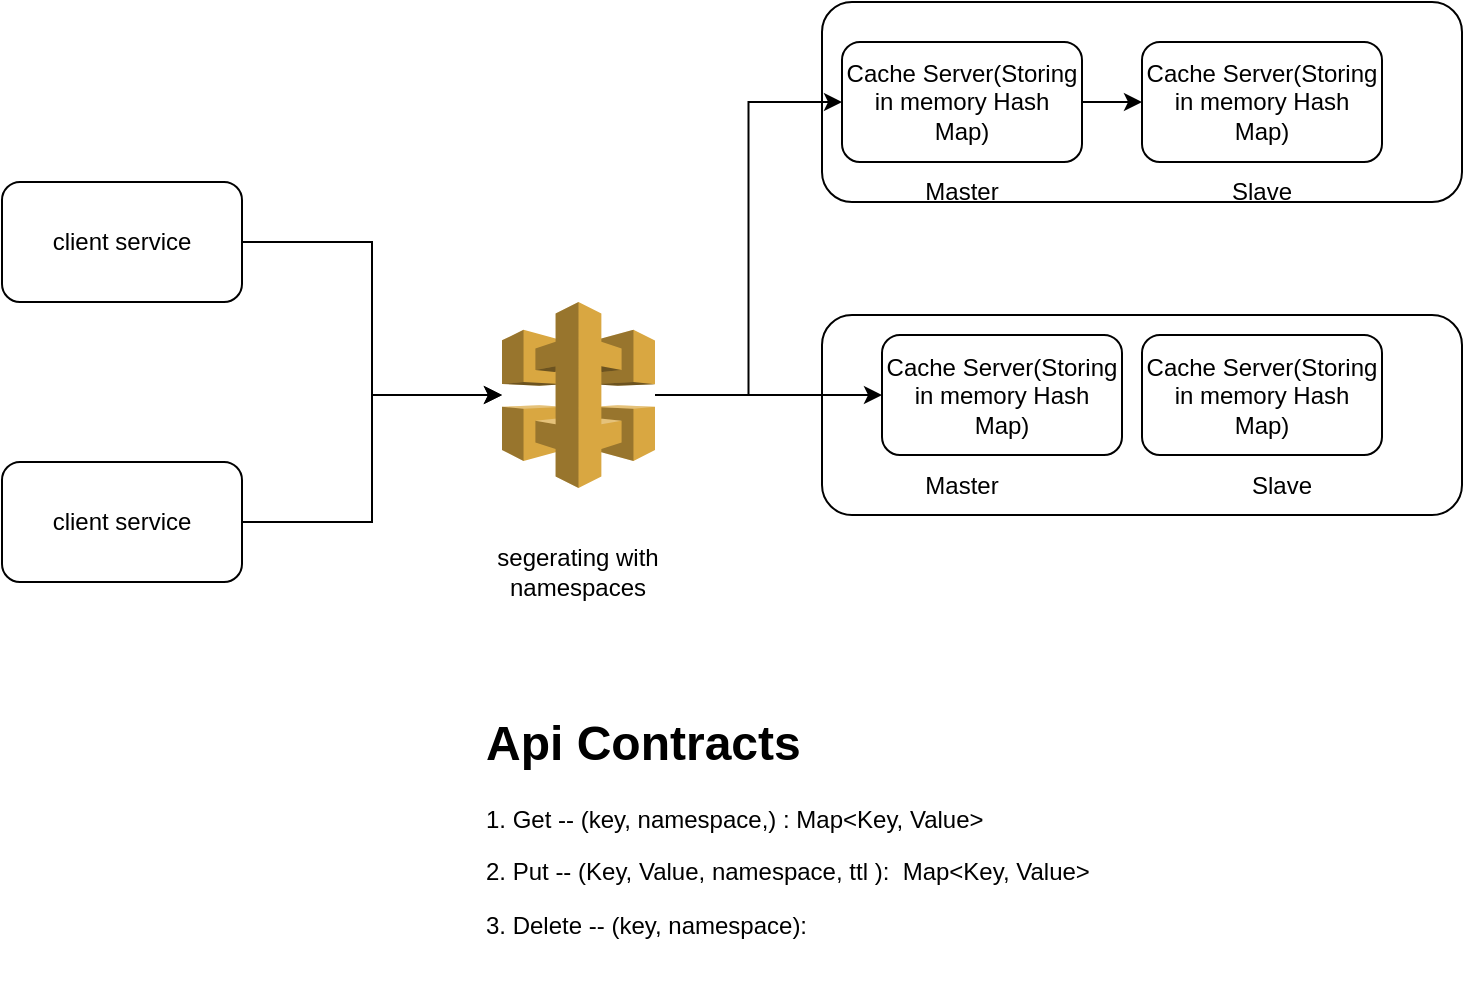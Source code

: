 <mxfile version="24.8.0">
  <diagram name="Page-1" id="PGCgYU2IwTzHUpVKQciu">
    <mxGraphModel dx="940" dy="591" grid="1" gridSize="10" guides="1" tooltips="1" connect="1" arrows="1" fold="1" page="1" pageScale="1" pageWidth="827" pageHeight="1169" math="0" shadow="0">
      <root>
        <mxCell id="0" />
        <mxCell id="1" parent="0" />
        <mxCell id="Uwe8r49jpmDSMj1WQ2Ow-19" value="" style="rounded=1;whiteSpace=wrap;html=1;" vertex="1" parent="1">
          <mxGeometry x="530" y="286.5" width="320" height="100" as="geometry" />
        </mxCell>
        <mxCell id="Uwe8r49jpmDSMj1WQ2Ow-14" value="" style="rounded=1;whiteSpace=wrap;html=1;" vertex="1" parent="1">
          <mxGeometry x="530" y="130" width="320" height="100" as="geometry" />
        </mxCell>
        <mxCell id="Uwe8r49jpmDSMj1WQ2Ow-4" style="edgeStyle=orthogonalEdgeStyle;rounded=0;orthogonalLoop=1;jettySize=auto;html=1;" edge="1" parent="1" source="Uwe8r49jpmDSMj1WQ2Ow-1" target="Uwe8r49jpmDSMj1WQ2Ow-3">
          <mxGeometry relative="1" as="geometry" />
        </mxCell>
        <mxCell id="Uwe8r49jpmDSMj1WQ2Ow-1" value="client service" style="rounded=1;whiteSpace=wrap;html=1;" vertex="1" parent="1">
          <mxGeometry x="120" y="220" width="120" height="60" as="geometry" />
        </mxCell>
        <mxCell id="Uwe8r49jpmDSMj1WQ2Ow-5" style="edgeStyle=orthogonalEdgeStyle;rounded=0;orthogonalLoop=1;jettySize=auto;html=1;exitX=1;exitY=0.5;exitDx=0;exitDy=0;" edge="1" parent="1" source="Uwe8r49jpmDSMj1WQ2Ow-2" target="Uwe8r49jpmDSMj1WQ2Ow-3">
          <mxGeometry relative="1" as="geometry" />
        </mxCell>
        <mxCell id="Uwe8r49jpmDSMj1WQ2Ow-2" value="client service" style="rounded=1;whiteSpace=wrap;html=1;" vertex="1" parent="1">
          <mxGeometry x="120" y="360" width="120" height="60" as="geometry" />
        </mxCell>
        <mxCell id="Uwe8r49jpmDSMj1WQ2Ow-9" style="edgeStyle=orthogonalEdgeStyle;rounded=0;orthogonalLoop=1;jettySize=auto;html=1;entryX=0;entryY=0.5;entryDx=0;entryDy=0;" edge="1" parent="1" source="Uwe8r49jpmDSMj1WQ2Ow-3" target="Uwe8r49jpmDSMj1WQ2Ow-7">
          <mxGeometry relative="1" as="geometry">
            <Array as="points">
              <mxPoint x="540" y="327" />
            </Array>
          </mxGeometry>
        </mxCell>
        <mxCell id="Uwe8r49jpmDSMj1WQ2Ow-10" style="edgeStyle=orthogonalEdgeStyle;rounded=0;orthogonalLoop=1;jettySize=auto;html=1;entryX=0;entryY=0.5;entryDx=0;entryDy=0;" edge="1" parent="1" source="Uwe8r49jpmDSMj1WQ2Ow-3" target="Uwe8r49jpmDSMj1WQ2Ow-6">
          <mxGeometry relative="1" as="geometry" />
        </mxCell>
        <mxCell id="Uwe8r49jpmDSMj1WQ2Ow-3" value="" style="outlineConnect=0;dashed=0;verticalLabelPosition=bottom;verticalAlign=top;align=center;html=1;shape=mxgraph.aws3.api_gateway;fillColor=#D9A741;gradientColor=none;" vertex="1" parent="1">
          <mxGeometry x="370" y="280" width="76.5" height="93" as="geometry" />
        </mxCell>
        <mxCell id="Uwe8r49jpmDSMj1WQ2Ow-6" value="Cache Server(Storing in memory Hash Map)" style="rounded=1;whiteSpace=wrap;html=1;" vertex="1" parent="1">
          <mxGeometry x="540" y="150" width="120" height="60" as="geometry" />
        </mxCell>
        <mxCell id="Uwe8r49jpmDSMj1WQ2Ow-7" value="Cache Server(Storing in memory Hash Map)" style="rounded=1;whiteSpace=wrap;html=1;" vertex="1" parent="1">
          <mxGeometry x="560" y="296.5" width="120" height="60" as="geometry" />
        </mxCell>
        <mxCell id="Uwe8r49jpmDSMj1WQ2Ow-8" value="segerating with namespaces" style="text;html=1;align=center;verticalAlign=middle;whiteSpace=wrap;rounded=0;" vertex="1" parent="1">
          <mxGeometry x="338.25" y="400" width="140" height="30" as="geometry" />
        </mxCell>
        <mxCell id="Uwe8r49jpmDSMj1WQ2Ow-16" value="" style="edgeStyle=orthogonalEdgeStyle;rounded=0;orthogonalLoop=1;jettySize=auto;html=1;" edge="1" parent="1" source="Uwe8r49jpmDSMj1WQ2Ow-6" target="Uwe8r49jpmDSMj1WQ2Ow-15">
          <mxGeometry relative="1" as="geometry">
            <mxPoint x="660" y="180" as="sourcePoint" />
            <mxPoint x="850" y="220" as="targetPoint" />
          </mxGeometry>
        </mxCell>
        <mxCell id="Uwe8r49jpmDSMj1WQ2Ow-15" value="Cache Server(Storing in memory Hash Map)" style="rounded=1;whiteSpace=wrap;html=1;" vertex="1" parent="1">
          <mxGeometry x="690" y="150" width="120" height="60" as="geometry" />
        </mxCell>
        <mxCell id="Uwe8r49jpmDSMj1WQ2Ow-17" value="Master" style="text;html=1;align=center;verticalAlign=middle;whiteSpace=wrap;rounded=0;" vertex="1" parent="1">
          <mxGeometry x="570" y="210" width="60" height="30" as="geometry" />
        </mxCell>
        <mxCell id="Uwe8r49jpmDSMj1WQ2Ow-18" value="Slave" style="text;html=1;align=center;verticalAlign=middle;whiteSpace=wrap;rounded=0;" vertex="1" parent="1">
          <mxGeometry x="720" y="210" width="60" height="30" as="geometry" />
        </mxCell>
        <mxCell id="Uwe8r49jpmDSMj1WQ2Ow-21" value="Cache Server(Storing in memory Hash Map)" style="rounded=1;whiteSpace=wrap;html=1;" vertex="1" parent="1">
          <mxGeometry x="690" y="296.5" width="120" height="60" as="geometry" />
        </mxCell>
        <mxCell id="Uwe8r49jpmDSMj1WQ2Ow-22" value="Master" style="text;html=1;align=center;verticalAlign=middle;whiteSpace=wrap;rounded=0;" vertex="1" parent="1">
          <mxGeometry x="570" y="356.5" width="60" height="30" as="geometry" />
        </mxCell>
        <mxCell id="Uwe8r49jpmDSMj1WQ2Ow-23" value="Slave" style="text;html=1;align=center;verticalAlign=middle;whiteSpace=wrap;rounded=0;" vertex="1" parent="1">
          <mxGeometry x="730" y="356.5" width="60" height="30" as="geometry" />
        </mxCell>
        <mxCell id="Uwe8r49jpmDSMj1WQ2Ow-24" value="&lt;h1 style=&quot;margin-top: 0px;&quot;&gt;Api Contracts&lt;/h1&gt;&lt;p&gt;1. Get -- (key, namespace,) : Map&amp;lt;Key, Value&amp;gt;&lt;/p&gt;&lt;p&gt;2. Put -- (Key, Value,&amp;nbsp;&lt;span style=&quot;background-color: initial;&quot;&gt;namespace, ttl&lt;/span&gt;&lt;span style=&quot;background-color: initial;&quot;&gt;&amp;nbsp;):&amp;nbsp; Map&amp;lt;Key, Value&amp;gt;&lt;/span&gt;&lt;/p&gt;&lt;p&gt;&lt;span style=&quot;background-color: initial;&quot;&gt;3. Delete --&amp;nbsp;&lt;/span&gt;&lt;span style=&quot;background-color: initial;&quot;&gt;(key, namespace):&amp;nbsp;&lt;/span&gt;&lt;/p&gt;" style="text;html=1;whiteSpace=wrap;overflow=hidden;rounded=0;" vertex="1" parent="1">
          <mxGeometry x="360" y="480" width="490" height="140" as="geometry" />
        </mxCell>
      </root>
    </mxGraphModel>
  </diagram>
</mxfile>
